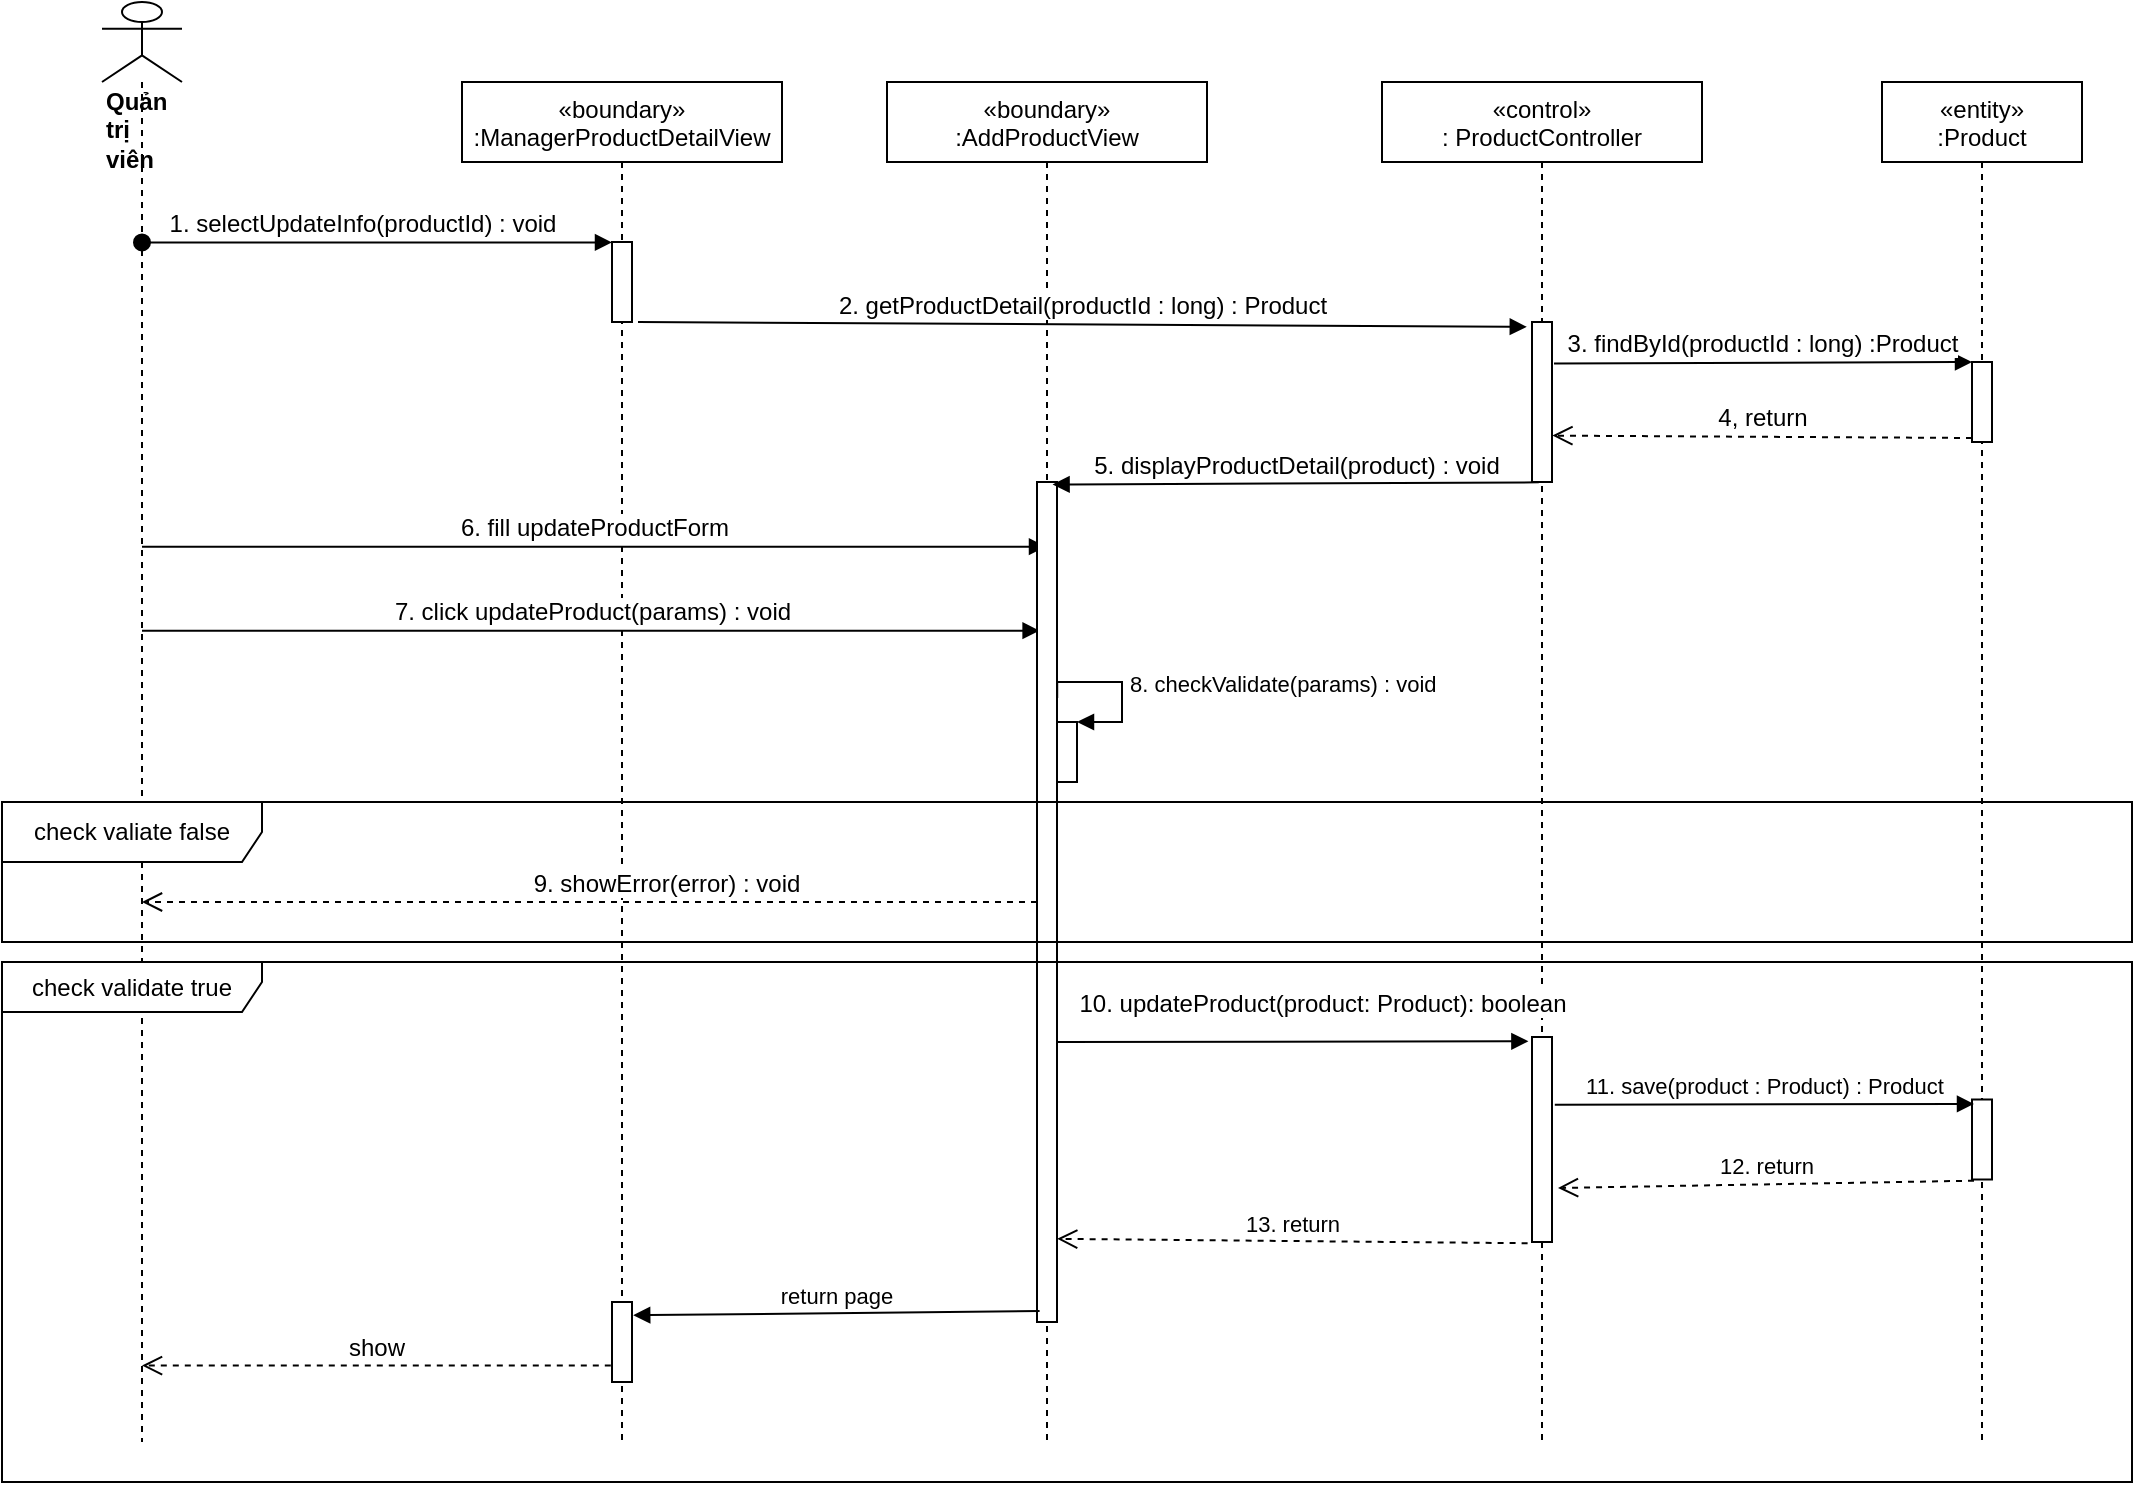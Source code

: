 <mxfile version="14.7.10" type="device"><diagram id="kgpKYQtTHZ0yAKxKKP6v" name="Page-1"><mxGraphModel dx="1038" dy="521" grid="1" gridSize="10" guides="1" tooltips="1" connect="1" arrows="1" fold="1" page="1" pageScale="1" pageWidth="850" pageHeight="1100" math="0" shadow="0"><root><mxCell id="0"/><mxCell id="1" parent="0"/><mxCell id="w5MVUBKwueHgcTYYoOqE-1" value="«boundary»&#10;:ManagerProductDetailView" style="shape=umlLifeline;perimeter=lifelinePerimeter;container=1;collapsible=0;recursiveResize=0;rounded=0;shadow=0;strokeWidth=1;" parent="1" vertex="1"><mxGeometry x="250" y="80" width="160" height="680" as="geometry"/></mxCell><mxCell id="w5MVUBKwueHgcTYYoOqE-2" value="" style="points=[];perimeter=orthogonalPerimeter;rounded=0;shadow=0;strokeWidth=1;" parent="w5MVUBKwueHgcTYYoOqE-1" vertex="1"><mxGeometry x="75" y="80" width="10" height="40" as="geometry"/></mxCell><mxCell id="w5MVUBKwueHgcTYYoOqE-3" value="«control»&#10;: ProductController" style="shape=umlLifeline;perimeter=lifelinePerimeter;container=1;collapsible=0;recursiveResize=0;rounded=0;shadow=0;strokeWidth=1;" parent="1" vertex="1"><mxGeometry x="710" y="80" width="160" height="680" as="geometry"/></mxCell><mxCell id="w5MVUBKwueHgcTYYoOqE-4" value="&lt;div&gt;&lt;b&gt;Quản trị viên&lt;/b&gt;&lt;/div&gt;" style="shape=umlLifeline;participant=umlActor;perimeter=lifelinePerimeter;whiteSpace=wrap;html=1;container=1;collapsible=0;recursiveResize=0;verticalAlign=top;spacingTop=36;outlineConnect=0;align=left;size=40;" parent="1" vertex="1"><mxGeometry x="70" y="40" width="40" height="720" as="geometry"/></mxCell><mxCell id="w5MVUBKwueHgcTYYoOqE-5" value="1. selectUpdateInfo(productId) : void" style="verticalAlign=bottom;startArrow=oval;endArrow=block;startSize=8;shadow=0;strokeWidth=1;entryX=0;entryY=0.005;entryDx=0;entryDy=0;entryPerimeter=0;fontSize=12;" parent="1" source="w5MVUBKwueHgcTYYoOqE-4" target="w5MVUBKwueHgcTYYoOqE-2" edge="1"><mxGeometry x="-0.06" relative="1" as="geometry"><mxPoint x="100" y="170" as="sourcePoint"/><mxPoint as="offset"/><mxPoint x="270.4" y="160.48" as="targetPoint"/></mxGeometry></mxCell><mxCell id="w5MVUBKwueHgcTYYoOqE-6" value="«entity»&#10;:Product" style="shape=umlLifeline;perimeter=lifelinePerimeter;container=1;collapsible=0;recursiveResize=0;rounded=0;shadow=0;strokeWidth=1;" parent="1" vertex="1"><mxGeometry x="960" y="80" width="100" height="680" as="geometry"/></mxCell><mxCell id="w5MVUBKwueHgcTYYoOqE-7" value="" style="points=[];perimeter=orthogonalPerimeter;rounded=0;shadow=0;strokeWidth=1;" parent="w5MVUBKwueHgcTYYoOqE-6" vertex="1"><mxGeometry x="45" y="508.75" width="10" height="40" as="geometry"/></mxCell><mxCell id="w5MVUBKwueHgcTYYoOqE-8" value="11. save(product : Product) : Product" style="html=1;verticalAlign=bottom;endArrow=block;entryX=0.1;entryY=0.055;entryDx=0;entryDy=0;entryPerimeter=0;exitX=1.14;exitY=0.331;exitDx=0;exitDy=0;exitPerimeter=0;" parent="1" target="w5MVUBKwueHgcTYYoOqE-7" edge="1" source="w5MVUBKwueHgcTYYoOqE-12"><mxGeometry width="80" relative="1" as="geometry"><mxPoint x="835" y="582" as="sourcePoint"/><mxPoint x="1010" y="239" as="targetPoint"/></mxGeometry></mxCell><mxCell id="w5MVUBKwueHgcTYYoOqE-9" value="12. return" style="html=1;verticalAlign=bottom;endArrow=open;dashed=1;endSize=8;exitX=0.1;exitY=1.015;exitDx=0;exitDy=0;exitPerimeter=0;" parent="1" source="w5MVUBKwueHgcTYYoOqE-7" edge="1"><mxGeometry relative="1" as="geometry"><mxPoint x="790" y="300" as="sourcePoint"/><mxPoint x="798" y="633" as="targetPoint"/></mxGeometry></mxCell><mxCell id="w5MVUBKwueHgcTYYoOqE-10" value="&lt;font style=&quot;font-size: 12px&quot;&gt;6. fill updateProductForm&lt;/font&gt;" style="html=1;verticalAlign=bottom;endArrow=block;entryX=0.45;entryY=0.077;entryDx=0;entryDy=0;entryPerimeter=0;" parent="1" source="w5MVUBKwueHgcTYYoOqE-4" target="w5MVUBKwueHgcTYYoOqE-15" edge="1"><mxGeometry width="80" relative="1" as="geometry"><mxPoint x="380" y="270" as="sourcePoint"/><mxPoint x="350" y="230" as="targetPoint"/></mxGeometry></mxCell><mxCell id="w5MVUBKwueHgcTYYoOqE-11" value="&lt;font style=&quot;font-size: 12px&quot;&gt;7. click updateProduct(params) : void&lt;/font&gt;" style="html=1;verticalAlign=bottom;endArrow=block;entryX=0.13;entryY=0.177;entryDx=0;entryDy=0;entryPerimeter=0;" parent="1" source="w5MVUBKwueHgcTYYoOqE-4" edge="1" target="w5MVUBKwueHgcTYYoOqE-15"><mxGeometry width="80" relative="1" as="geometry"><mxPoint x="380" y="270" as="sourcePoint"/><mxPoint x="520" y="350" as="targetPoint"/></mxGeometry></mxCell><mxCell id="w5MVUBKwueHgcTYYoOqE-12" value="" style="points=[];perimeter=orthogonalPerimeter;rounded=0;shadow=0;strokeWidth=1;" parent="1" vertex="1"><mxGeometry x="785" y="557.5" width="10" height="102.5" as="geometry"/></mxCell><mxCell id="w5MVUBKwueHgcTYYoOqE-13" value="&lt;font style=&quot;font-size: 12px&quot;&gt;10. updateProduct(product: Product): boolean&lt;/font&gt;" style="html=1;verticalAlign=bottom;endArrow=block;entryX=-0.18;entryY=0.021;entryDx=0;entryDy=0;entryPerimeter=0;" parent="1" target="w5MVUBKwueHgcTYYoOqE-12" edge="1"><mxGeometry x="0.127" y="10" width="80" relative="1" as="geometry"><mxPoint x="548" y="560" as="sourcePoint"/><mxPoint x="700" y="370" as="targetPoint"/><mxPoint as="offset"/></mxGeometry></mxCell><mxCell id="w5MVUBKwueHgcTYYoOqE-14" value="«boundary»&#10;:AddProductView" style="shape=umlLifeline;perimeter=lifelinePerimeter;container=1;collapsible=0;recursiveResize=0;rounded=0;shadow=0;strokeWidth=1;" parent="1" vertex="1"><mxGeometry x="462.5" y="80" width="160" height="680" as="geometry"/></mxCell><mxCell id="w5MVUBKwueHgcTYYoOqE-15" value="" style="points=[];perimeter=orthogonalPerimeter;rounded=0;shadow=0;strokeWidth=1;" parent="w5MVUBKwueHgcTYYoOqE-14" vertex="1"><mxGeometry x="75" y="200" width="10" height="420" as="geometry"/></mxCell><mxCell id="w5MVUBKwueHgcTYYoOqE-16" value="&lt;font style=&quot;font-size: 12px&quot;&gt;2. getProductDetail(productId : long) : Product&lt;/font&gt;" style="html=1;verticalAlign=bottom;endArrow=block;exitX=1.3;exitY=1;exitDx=0;exitDy=0;exitPerimeter=0;entryX=-0.26;entryY=0.03;entryDx=0;entryDy=0;entryPerimeter=0;" parent="1" source="w5MVUBKwueHgcTYYoOqE-2" target="w5MVUBKwueHgcTYYoOqE-24" edge="1"><mxGeometry width="80" relative="1" as="geometry"><mxPoint x="490" y="300" as="sourcePoint"/><mxPoint x="560" y="203" as="targetPoint"/></mxGeometry></mxCell><mxCell id="w5MVUBKwueHgcTYYoOqE-17" value="" style="html=1;points=[];perimeter=orthogonalPerimeter;" parent="1" vertex="1"><mxGeometry x="547.5" y="400" width="10" height="30" as="geometry"/></mxCell><mxCell id="w5MVUBKwueHgcTYYoOqE-18" value="8. checkValidate(params) : void" style="edgeStyle=orthogonalEdgeStyle;html=1;align=left;spacingLeft=2;endArrow=block;rounded=0;entryX=1;entryY=0;exitX=1.01;exitY=0.257;exitDx=0;exitDy=0;exitPerimeter=0;" parent="1" target="w5MVUBKwueHgcTYYoOqE-17" edge="1" source="w5MVUBKwueHgcTYYoOqE-15"><mxGeometry relative="1" as="geometry"><mxPoint x="585" y="365" as="sourcePoint"/><Array as="points"><mxPoint x="580" y="380"/><mxPoint x="580" y="400"/></Array></mxGeometry></mxCell><mxCell id="w5MVUBKwueHgcTYYoOqE-19" value="&lt;font style=&quot;font-size: 12px&quot;&gt;9. showError(error) : void&lt;/font&gt;" style="html=1;verticalAlign=bottom;endArrow=open;dashed=1;endSize=8;" parent="1" source="w5MVUBKwueHgcTYYoOqE-15" target="w5MVUBKwueHgcTYYoOqE-4" edge="1"><mxGeometry x="-0.168" relative="1" as="geometry"><mxPoint x="570" y="400" as="sourcePoint"/><mxPoint x="490" y="400" as="targetPoint"/><mxPoint as="offset"/></mxGeometry></mxCell><mxCell id="w5MVUBKwueHgcTYYoOqE-20" value="check valiate false" style="shape=umlFrame;whiteSpace=wrap;html=1;width=130;height=30;" parent="1" vertex="1"><mxGeometry x="20" y="440" width="1065" height="70" as="geometry"/></mxCell><mxCell id="w5MVUBKwueHgcTYYoOqE-22" value="13. return" style="html=1;verticalAlign=bottom;endArrow=open;dashed=1;endSize=8;exitX=-0.22;exitY=1.006;exitDx=0;exitDy=0;exitPerimeter=0;entryX=1.01;entryY=0.901;entryDx=0;entryDy=0;entryPerimeter=0;" parent="1" source="w5MVUBKwueHgcTYYoOqE-12" target="w5MVUBKwueHgcTYYoOqE-15" edge="1"><mxGeometry relative="1" as="geometry"><mxPoint x="780" y="597" as="sourcePoint"/><mxPoint x="590" y="640" as="targetPoint"/></mxGeometry></mxCell><mxCell id="w5MVUBKwueHgcTYYoOqE-23" value="check validate true" style="shape=umlFrame;whiteSpace=wrap;html=1;width=130;height=25;" parent="1" vertex="1"><mxGeometry x="20" y="520" width="1065" height="260" as="geometry"/></mxCell><mxCell id="w5MVUBKwueHgcTYYoOqE-24" value="" style="html=1;points=[];perimeter=orthogonalPerimeter;" parent="1" vertex="1"><mxGeometry x="785" y="200" width="10" height="80" as="geometry"/></mxCell><mxCell id="w5MVUBKwueHgcTYYoOqE-25" value="" style="html=1;points=[];perimeter=orthogonalPerimeter;" parent="1" vertex="1"><mxGeometry x="1005" y="220" width="10" height="40" as="geometry"/></mxCell><mxCell id="w5MVUBKwueHgcTYYoOqE-26" value="&lt;font style=&quot;font-size: 12px&quot;&gt;3. findById(productId : long) :Product&lt;/font&gt;" style="html=1;verticalAlign=bottom;endArrow=block;entryX=0;entryY=0;exitX=1.1;exitY=0.26;exitDx=0;exitDy=0;exitPerimeter=0;" parent="1" source="w5MVUBKwueHgcTYYoOqE-24" target="w5MVUBKwueHgcTYYoOqE-25" edge="1"><mxGeometry relative="1" as="geometry"><mxPoint x="940" y="220" as="sourcePoint"/></mxGeometry></mxCell><mxCell id="w5MVUBKwueHgcTYYoOqE-27" value="&lt;font style=&quot;font-size: 12px&quot;&gt;4, return&lt;/font&gt;" style="html=1;verticalAlign=bottom;endArrow=open;dashed=1;endSize=8;exitX=0;exitY=0.95;entryX=1.02;entryY=0.71;entryDx=0;entryDy=0;entryPerimeter=0;" parent="1" source="w5MVUBKwueHgcTYYoOqE-25" target="w5MVUBKwueHgcTYYoOqE-24" edge="1"><mxGeometry relative="1" as="geometry"><mxPoint x="940" y="296" as="targetPoint"/></mxGeometry></mxCell><mxCell id="oeYOB1-_MCfKM36Ou26Z-1" value="&lt;font style=&quot;font-size: 12px&quot;&gt;5. displayProductDetail(product) : void&lt;/font&gt;" style="html=1;verticalAlign=bottom;endArrow=block;entryX=0.78;entryY=0.003;entryDx=0;entryDy=0;entryPerimeter=0;exitX=0.34;exitY=1.002;exitDx=0;exitDy=0;exitPerimeter=0;" parent="1" target="w5MVUBKwueHgcTYYoOqE-15" edge="1" source="w5MVUBKwueHgcTYYoOqE-24"><mxGeometry width="80" relative="1" as="geometry"><mxPoint x="770" y="281" as="sourcePoint"/><mxPoint x="570" y="370" as="targetPoint"/></mxGeometry></mxCell><mxCell id="UkuODQA-_PN34N3EPySA-1" value="" style="html=1;points=[];perimeter=orthogonalPerimeter;fontSize=12;" vertex="1" parent="1"><mxGeometry x="325" y="690" width="10" height="40" as="geometry"/></mxCell><mxCell id="UkuODQA-_PN34N3EPySA-2" value="&lt;span style=&quot;font-size: 11px&quot;&gt;return page&lt;/span&gt;" style="html=1;verticalAlign=bottom;endArrow=block;fontSize=12;entryX=1.06;entryY=0.165;entryDx=0;entryDy=0;entryPerimeter=0;exitX=0.13;exitY=0.987;exitDx=0;exitDy=0;exitPerimeter=0;" edge="1" parent="1" source="w5MVUBKwueHgcTYYoOqE-15" target="UkuODQA-_PN34N3EPySA-1"><mxGeometry width="80" relative="1" as="geometry"><mxPoint x="470" y="660" as="sourcePoint"/><mxPoint x="550" y="660" as="targetPoint"/></mxGeometry></mxCell><mxCell id="UkuODQA-_PN34N3EPySA-3" value="show" style="html=1;verticalAlign=bottom;endArrow=open;dashed=1;endSize=8;fontSize=12;exitX=-0.06;exitY=0.795;exitDx=0;exitDy=0;exitPerimeter=0;" edge="1" parent="1" source="UkuODQA-_PN34N3EPySA-1" target="w5MVUBKwueHgcTYYoOqE-4"><mxGeometry relative="1" as="geometry"><mxPoint x="550" y="660" as="sourcePoint"/><mxPoint x="470" y="660" as="targetPoint"/></mxGeometry></mxCell></root></mxGraphModel></diagram></mxfile>